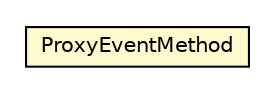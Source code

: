 #!/usr/local/bin/dot
#
# Class diagram 
# Generated by UMLGraph version R5_6-24-gf6e263 (http://www.umlgraph.org/)
#

digraph G {
	edge [fontname="Helvetica",fontsize=10,labelfontname="Helvetica",labelfontsize=10];
	node [fontname="Helvetica",fontsize=10,shape=plaintext];
	nodesep=0.25;
	ranksep=0.5;
	rankdir=LR;
	// com.gwtplatform.mvp.rebind.ProxyEventMethod
	c301722 [label=<<table title="com.gwtplatform.mvp.rebind.ProxyEventMethod" border="0" cellborder="1" cellspacing="0" cellpadding="2" port="p" bgcolor="lemonChiffon" href="./ProxyEventMethod.html">
		<tr><td><table border="0" cellspacing="0" cellpadding="1">
<tr><td align="center" balign="center"> ProxyEventMethod </td></tr>
		</table></td></tr>
		</table>>, URL="./ProxyEventMethod.html", fontname="Helvetica", fontcolor="black", fontsize=10.0];
}

